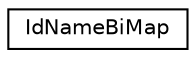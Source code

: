digraph "Graphical Class Hierarchy"
{
 // LATEX_PDF_SIZE
  edge [fontname="Helvetica",fontsize="10",labelfontname="Helvetica",labelfontsize="10"];
  node [fontname="Helvetica",fontsize="10",shape=record];
  rankdir="LR";
  Node0 [label="IdNameBiMap",height=0.2,width=0.4,color="black", fillcolor="white", style="filled",URL="$classoperations__research_1_1math__opt_1_1_id_name_bi_map.html",tooltip=" "];
}
